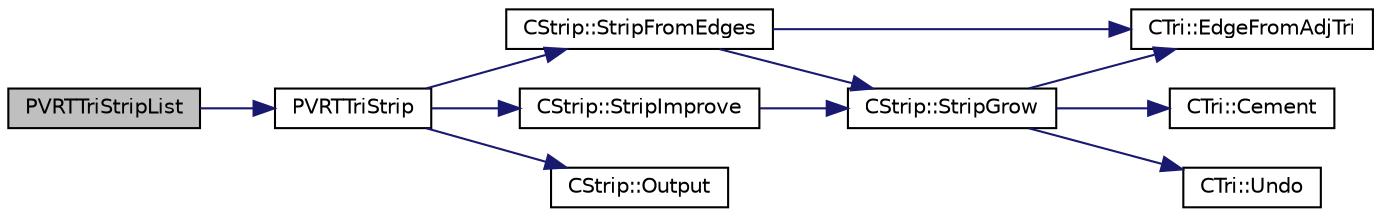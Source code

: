 digraph "PVRTTriStripList"
{
  edge [fontname="Helvetica",fontsize="10",labelfontname="Helvetica",labelfontsize="10"];
  node [fontname="Helvetica",fontsize="10",shape=record];
  rankdir="LR";
  Node1 [label="PVRTTriStripList",height=0.2,width=0.4,color="black", fillcolor="grey75", style="filled", fontcolor="black"];
  Node1 -> Node2 [color="midnightblue",fontsize="10",style="solid"];
  Node2 [label="PVRTTriStrip",height=0.2,width=0.4,color="black", fillcolor="white", style="filled",URL="$_p_v_r_t_tri_strip_8h.html#ab0aea1649a854ff2e3afdd9739ac7a32",tooltip="Reads a triangle list and generates an optimised triangle strip. "];
  Node2 -> Node3 [color="midnightblue",fontsize="10",style="solid"];
  Node3 [label="CStrip::StripFromEdges",height=0.2,width=0.4,color="black", fillcolor="white", style="filled",URL="$class_c_strip.html#af80cd2f5d3a943127c34dd6af9751ee3"];
  Node3 -> Node4 [color="midnightblue",fontsize="10",style="solid"];
  Node4 [label="CStrip::StripGrow",height=0.2,width=0.4,color="black", fillcolor="white", style="filled",URL="$class_c_strip.html#ab63dd8a0b984134e4db1aa10111e743f"];
  Node4 -> Node5 [color="midnightblue",fontsize="10",style="solid"];
  Node5 [label="CTri::EdgeFromAdjTri",height=0.2,width=0.4,color="black", fillcolor="white", style="filled",URL="$class_c_tri.html#a85d6603e71c559770222fe69798af1f5"];
  Node4 -> Node6 [color="midnightblue",fontsize="10",style="solid"];
  Node6 [label="CTri::Cement",height=0.2,width=0.4,color="black", fillcolor="white", style="filled",URL="$class_c_tri.html#a81cf9e059f724080845d2a7a1cf34455"];
  Node4 -> Node7 [color="midnightblue",fontsize="10",style="solid"];
  Node7 [label="CTri::Undo",height=0.2,width=0.4,color="black", fillcolor="white", style="filled",URL="$class_c_tri.html#a63141b5c4b07ae602d5b21cdf9e11d03"];
  Node3 -> Node5 [color="midnightblue",fontsize="10",style="solid"];
  Node2 -> Node8 [color="midnightblue",fontsize="10",style="solid"];
  Node8 [label="CStrip::StripImprove",height=0.2,width=0.4,color="black", fillcolor="white", style="filled",URL="$class_c_strip.html#a3e833c14ef1f84a278d8141f78740519"];
  Node8 -> Node4 [color="midnightblue",fontsize="10",style="solid"];
  Node2 -> Node9 [color="midnightblue",fontsize="10",style="solid"];
  Node9 [label="CStrip::Output",height=0.2,width=0.4,color="black", fillcolor="white", style="filled",URL="$class_c_strip.html#abbdfae7e0e99ec424dadb298d7444f32"];
}
